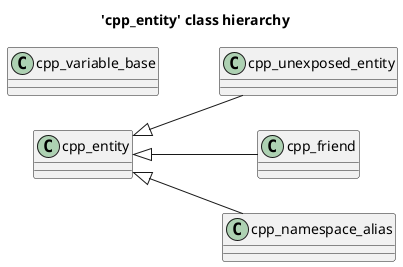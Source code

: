 @startuml
title 'cpp_entity' class hierarchy
left to right direction
class "cpp_entity" as C_0014837562978658247224
class C_0014837562978658247224 [[https://github.com/foonathan/cppast/blob/5329e377ab9b9ab9309e9641f3fcda04366a449a/include/cppast/cpp_entity.hpp#L47{cpp_entity}]] {
__
}
class "cpp_unexposed_entity" as C_0011598861676029238614
class C_0011598861676029238614 [[https://github.com/foonathan/cppast/blob/5329e377ab9b9ab9309e9641f3fcda04366a449a/include/cppast/cpp_entity.hpp#L187{cpp_unexposed_entity}]] {
__
}
class "cpp_friend" as C_0002424370915184415608
class C_0002424370915184415608 [[https://github.com/foonathan/cppast/blob/5329e377ab9b9ab9309e9641f3fcda04366a449a/include/cppast/cpp_friend.hpp#L19{cpp_friend}]] {
__
}
class "cpp_variable_base" as C_0001476801060215450073
class C_0001476801060215450073 [[https://github.com/foonathan/cppast/blob/5329e377ab9b9ab9309e9641f3fcda04366a449a/include/cppast/cppast_fwd.hpp#L79{cpp_variable_base}]] {
__
}
class "cpp_namespace_alias" as C_0001387303117080103145
class C_0001387303117080103145 [[https://github.com/foonathan/cppast/blob/5329e377ab9b9ab9309e9641f3fcda04366a449a/include/cppast/cpp_namespace.hpp#L102{cpp_namespace_alias}]] {
__
}
C_0014837562978658247224 <|-- C_0011598861676029238614
C_0014837562978658247224 <|-- C_0002424370915184415608
C_0014837562978658247224 <|-- C_0001387303117080103145

'Generated with clang-uml, version 0.6.0
'LLVM version Ubuntu clang version 19.1.1 (1ubuntu1)
@enduml
